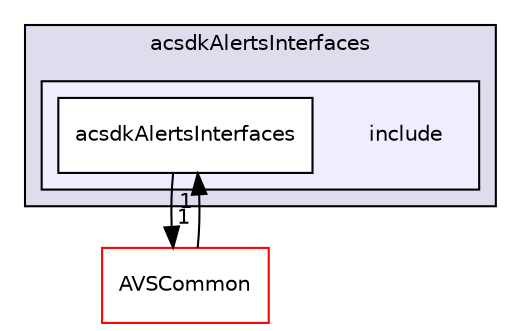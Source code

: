 digraph "/workplace/avs-device-sdk/capabilities/Alerts/acsdkAlertsInterfaces/include" {
  compound=true
  node [ fontsize="10", fontname="Helvetica"];
  edge [ labelfontsize="10", labelfontname="Helvetica"];
  subgraph clusterdir_d30ce3e61bf7ed46c94a0fee0c612be8 {
    graph [ bgcolor="#ddddee", pencolor="black", label="acsdkAlertsInterfaces" fontname="Helvetica", fontsize="10", URL="dir_d30ce3e61bf7ed46c94a0fee0c612be8.html"]
  subgraph clusterdir_6fff190bea490f5254319dc1adf3d52b {
    graph [ bgcolor="#eeeeff", pencolor="black", label="" URL="dir_6fff190bea490f5254319dc1adf3d52b.html"];
    dir_6fff190bea490f5254319dc1adf3d52b [shape=plaintext label="include"];
    dir_f6f882f31cd00d7179803d7829deafc4 [shape=box label="acsdkAlertsInterfaces" color="black" fillcolor="white" style="filled" URL="dir_f6f882f31cd00d7179803d7829deafc4.html"];
  }
  }
  dir_13e65effb2bde530b17b3d5eefcd0266 [shape=box label="AVSCommon" fillcolor="white" style="filled" color="red" URL="dir_13e65effb2bde530b17b3d5eefcd0266.html"];
  dir_f6f882f31cd00d7179803d7829deafc4->dir_13e65effb2bde530b17b3d5eefcd0266 [headlabel="1", labeldistance=1.5 headhref="dir_000298_000017.html"];
  dir_13e65effb2bde530b17b3d5eefcd0266->dir_f6f882f31cd00d7179803d7829deafc4 [headlabel="1", labeldistance=1.5 headhref="dir_000017_000298.html"];
}
